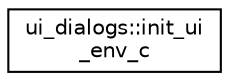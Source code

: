 digraph "Graphical Class Hierarchy"
{
 // LATEX_PDF_SIZE
  edge [fontname="Helvetica",fontsize="10",labelfontname="Helvetica",labelfontsize="10"];
  node [fontname="Helvetica",fontsize="10",shape=record];
  rankdir="LR";
  Node0 [label="ui_dialogs::init_ui\l_env_c",height=0.2,width=0.4,color="black", fillcolor="white", style="filled",URL="$interfaceui__dialogs_1_1init__ui__env__c.html",tooltip="Initializes the UI environment thereby allowing utilization of the dialogs. This call must be made pr..."];
}
